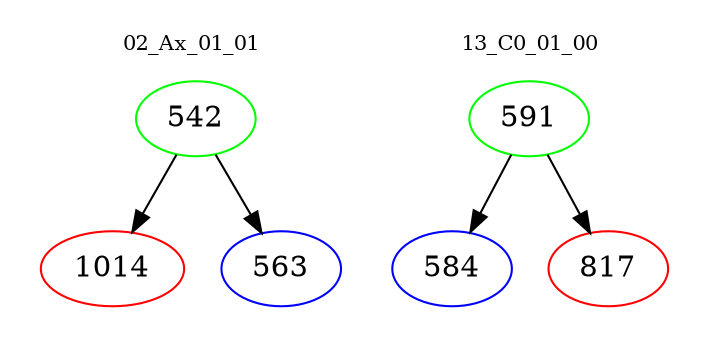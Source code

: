 digraph{
subgraph cluster_0 {
color = white
label = "02_Ax_01_01";
fontsize=10;
T0_542 [label="542", color="green"]
T0_542 -> T0_1014 [color="black"]
T0_1014 [label="1014", color="red"]
T0_542 -> T0_563 [color="black"]
T0_563 [label="563", color="blue"]
}
subgraph cluster_1 {
color = white
label = "13_C0_01_00";
fontsize=10;
T1_591 [label="591", color="green"]
T1_591 -> T1_584 [color="black"]
T1_584 [label="584", color="blue"]
T1_591 -> T1_817 [color="black"]
T1_817 [label="817", color="red"]
}
}
